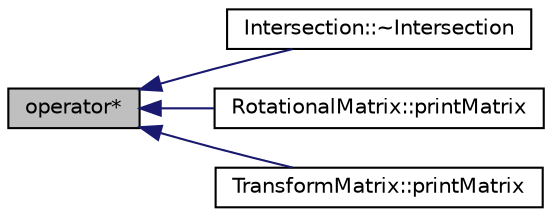 digraph "operator*"
{
  edge [fontname="Helvetica",fontsize="10",labelfontname="Helvetica",labelfontsize="10"];
  node [fontname="Helvetica",fontsize="10",shape=record];
  rankdir="LR";
  Node3 [label="operator*",height=0.2,width=0.4,color="black", fillcolor="grey75", style="filled", fontcolor="black"];
  Node3 -> Node4 [dir="back",color="midnightblue",fontsize="10",style="solid",fontname="Helvetica"];
  Node4 [label="Intersection::~Intersection",height=0.2,width=0.4,color="black", fillcolor="white", style="filled",URL="$classIntersection.html#a1e41afbef0d6826bd905c8950b1d5fae",tooltip="Default destructor. "];
  Node3 -> Node5 [dir="back",color="midnightblue",fontsize="10",style="solid",fontname="Helvetica"];
  Node5 [label="RotationalMatrix::printMatrix",height=0.2,width=0.4,color="black", fillcolor="white", style="filled",URL="$classRotationalMatrix.html#ab348ec4d8ad512b76063549ab5fe6fba"];
  Node3 -> Node6 [dir="back",color="midnightblue",fontsize="10",style="solid",fontname="Helvetica"];
  Node6 [label="TransformMatrix::printMatrix",height=0.2,width=0.4,color="black", fillcolor="white", style="filled",URL="$classTransformMatrix.html#ad871198ad9f2be8cd1b593f0eb55e3ae"];
}
